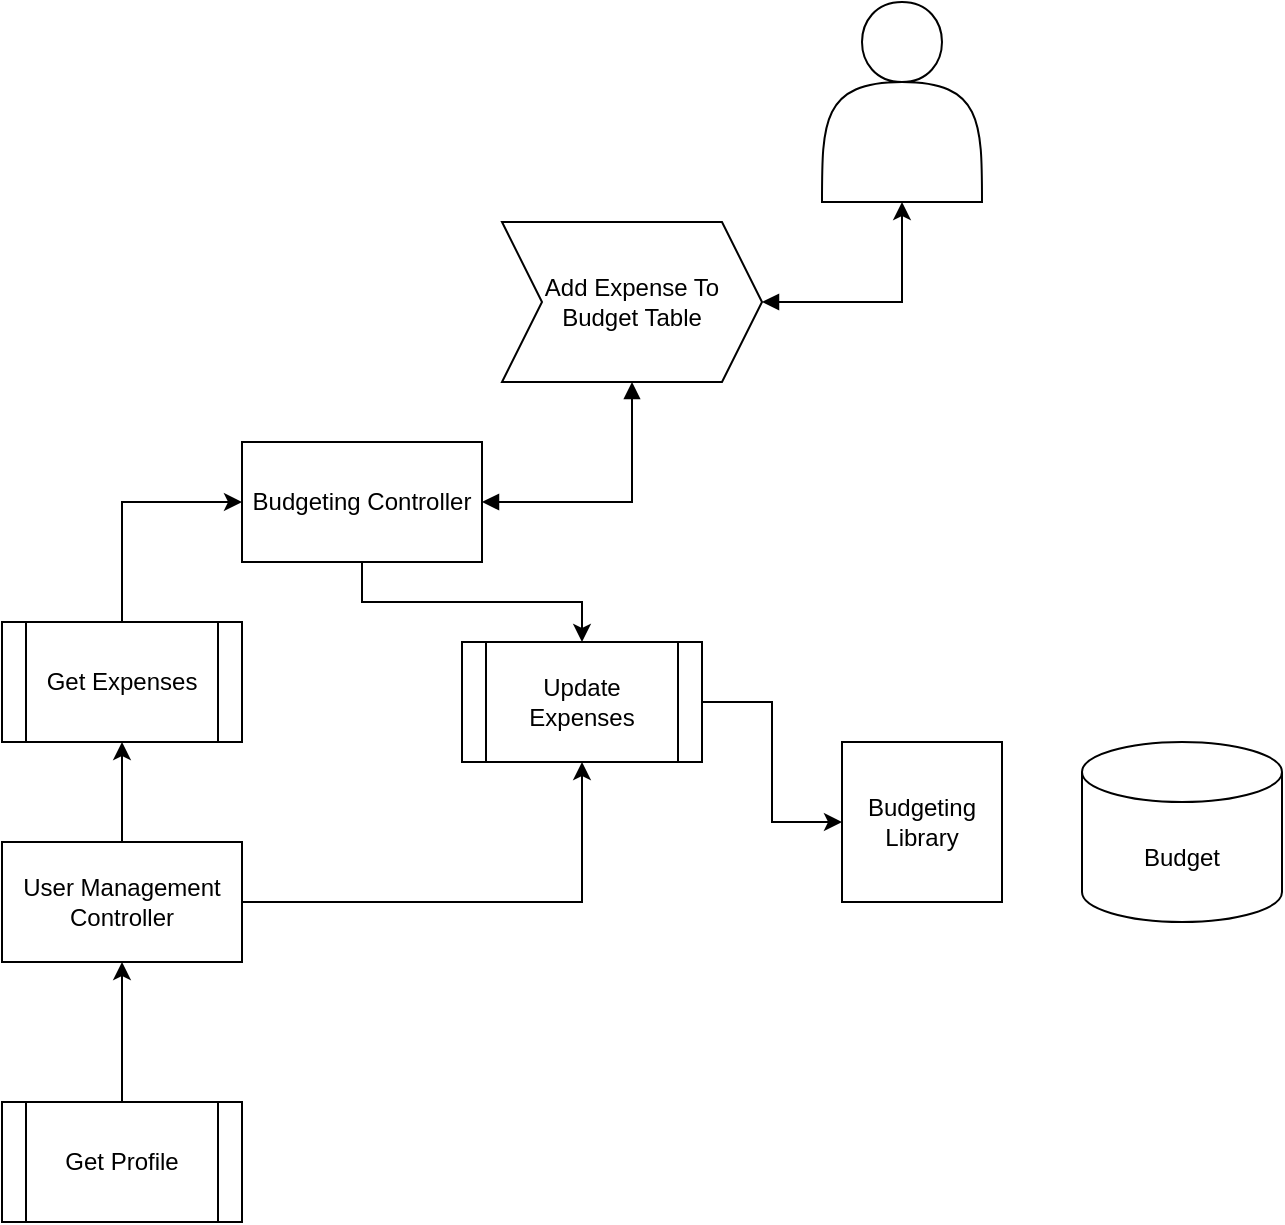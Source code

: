 <mxfile version="21.7.5" type="device">
  <diagram name="Page-1" id="73va8vhUniYx6z3y8TqJ">
    <mxGraphModel dx="1434" dy="844" grid="1" gridSize="10" guides="1" tooltips="1" connect="1" arrows="1" fold="1" page="1" pageScale="1" pageWidth="1500" pageHeight="1500" math="0" shadow="0">
      <root>
        <mxCell id="0" />
        <mxCell id="1" parent="0" />
        <mxCell id="7ZKSkmmZ35snbYogOjQE-1" value="" style="shape=actor;whiteSpace=wrap;html=1;" parent="1" vertex="1">
          <mxGeometry x="530" y="80" width="80" height="100" as="geometry" />
        </mxCell>
        <mxCell id="7ZKSkmmZ35snbYogOjQE-7" style="edgeStyle=orthogonalEdgeStyle;rounded=0;orthogonalLoop=1;jettySize=auto;html=1;startArrow=block;startFill=1;endArrow=block;endFill=1;" parent="1" source="7ZKSkmmZ35snbYogOjQE-10" target="7ZKSkmmZ35snbYogOjQE-8" edge="1">
          <mxGeometry relative="1" as="geometry">
            <mxPoint x="390" y="260" as="targetPoint" />
          </mxGeometry>
        </mxCell>
        <mxCell id="zUaHTh0Yv9h0iudAf7Aj-3" style="edgeStyle=orthogonalEdgeStyle;rounded=0;orthogonalLoop=1;jettySize=auto;html=1;entryX=0.5;entryY=1;entryDx=0;entryDy=0;" edge="1" parent="1" source="7ZKSkmmZ35snbYogOjQE-4" target="zUaHTh0Yv9h0iudAf7Aj-1">
          <mxGeometry relative="1" as="geometry" />
        </mxCell>
        <mxCell id="7ZKSkmmZ35snbYogOjQE-4" value="User Management Controller" style="rounded=0;whiteSpace=wrap;html=1;" parent="1" vertex="1">
          <mxGeometry x="120" y="500" width="120" height="60" as="geometry" />
        </mxCell>
        <mxCell id="7ZKSkmmZ35snbYogOjQE-6" style="edgeStyle=orthogonalEdgeStyle;rounded=0;orthogonalLoop=1;jettySize=auto;html=1;entryX=0.5;entryY=1;entryDx=0;entryDy=0;" parent="1" source="7ZKSkmmZ35snbYogOjQE-5" target="7ZKSkmmZ35snbYogOjQE-4" edge="1">
          <mxGeometry relative="1" as="geometry" />
        </mxCell>
        <mxCell id="7ZKSkmmZ35snbYogOjQE-5" value="Get Profile" style="shape=process;whiteSpace=wrap;html=1;backgroundOutline=1;" parent="1" vertex="1">
          <mxGeometry x="120" y="630" width="120" height="60" as="geometry" />
        </mxCell>
        <mxCell id="7ZKSkmmZ35snbYogOjQE-9" style="edgeStyle=orthogonalEdgeStyle;rounded=0;orthogonalLoop=1;jettySize=auto;html=1;entryX=0.5;entryY=1;entryDx=0;entryDy=0;startArrow=block;startFill=1;" parent="1" source="7ZKSkmmZ35snbYogOjQE-8" target="7ZKSkmmZ35snbYogOjQE-1" edge="1">
          <mxGeometry relative="1" as="geometry" />
        </mxCell>
        <mxCell id="7ZKSkmmZ35snbYogOjQE-8" value="Add Expense To Budget Table" style="shape=step;perimeter=stepPerimeter;whiteSpace=wrap;html=1;fixedSize=1;" parent="1" vertex="1">
          <mxGeometry x="370" y="190" width="130" height="80" as="geometry" />
        </mxCell>
        <mxCell id="7ZKSkmmZ35snbYogOjQE-11" value="" style="edgeStyle=orthogonalEdgeStyle;rounded=0;orthogonalLoop=1;jettySize=auto;html=1;entryX=0.5;entryY=1;entryDx=0;entryDy=0;" parent="1" source="7ZKSkmmZ35snbYogOjQE-4" target="7ZKSkmmZ35snbYogOjQE-12" edge="1">
          <mxGeometry relative="1" as="geometry">
            <mxPoint x="435" y="270" as="targetPoint" />
            <mxPoint x="510" y="470" as="sourcePoint" />
          </mxGeometry>
        </mxCell>
        <mxCell id="zUaHTh0Yv9h0iudAf7Aj-5" style="edgeStyle=orthogonalEdgeStyle;rounded=0;orthogonalLoop=1;jettySize=auto;html=1;entryX=0.5;entryY=0;entryDx=0;entryDy=0;" edge="1" parent="1" source="7ZKSkmmZ35snbYogOjQE-10" target="zUaHTh0Yv9h0iudAf7Aj-1">
          <mxGeometry relative="1" as="geometry" />
        </mxCell>
        <UserObject label="Budgeting Controller" tooltip="Component&#xa;" id="7ZKSkmmZ35snbYogOjQE-10">
          <mxCell style="rounded=0;whiteSpace=wrap;html=1;" parent="1" vertex="1">
            <mxGeometry x="240" y="300" width="120" height="60" as="geometry" />
          </mxCell>
        </UserObject>
        <mxCell id="7ZKSkmmZ35snbYogOjQE-13" style="edgeStyle=orthogonalEdgeStyle;rounded=0;orthogonalLoop=1;jettySize=auto;html=1;entryX=0;entryY=0.5;entryDx=0;entryDy=0;" parent="1" source="7ZKSkmmZ35snbYogOjQE-12" target="7ZKSkmmZ35snbYogOjQE-10" edge="1">
          <mxGeometry relative="1" as="geometry" />
        </mxCell>
        <mxCell id="7ZKSkmmZ35snbYogOjQE-12" value="Get Expenses" style="shape=process;whiteSpace=wrap;html=1;backgroundOutline=1;" parent="1" vertex="1">
          <mxGeometry x="120" y="390" width="120" height="60" as="geometry" />
        </mxCell>
        <mxCell id="zUaHTh0Yv9h0iudAf7Aj-7" style="edgeStyle=orthogonalEdgeStyle;rounded=0;orthogonalLoop=1;jettySize=auto;html=1;" edge="1" parent="1" source="zUaHTh0Yv9h0iudAf7Aj-1" target="zUaHTh0Yv9h0iudAf7Aj-6">
          <mxGeometry relative="1" as="geometry" />
        </mxCell>
        <mxCell id="zUaHTh0Yv9h0iudAf7Aj-1" value="Update &lt;br&gt;Expenses" style="shape=process;whiteSpace=wrap;html=1;backgroundOutline=1;" vertex="1" parent="1">
          <mxGeometry x="350" y="400" width="120" height="60" as="geometry" />
        </mxCell>
        <mxCell id="zUaHTh0Yv9h0iudAf7Aj-6" value="Budgeting Library" style="whiteSpace=wrap;html=1;aspect=fixed;" vertex="1" parent="1">
          <mxGeometry x="540" y="450" width="80" height="80" as="geometry" />
        </mxCell>
        <mxCell id="zUaHTh0Yv9h0iudAf7Aj-8" value="Budget" style="shape=cylinder3;whiteSpace=wrap;html=1;boundedLbl=1;backgroundOutline=1;size=15;" vertex="1" parent="1">
          <mxGeometry x="660" y="450" width="100" height="90" as="geometry" />
        </mxCell>
      </root>
    </mxGraphModel>
  </diagram>
</mxfile>
